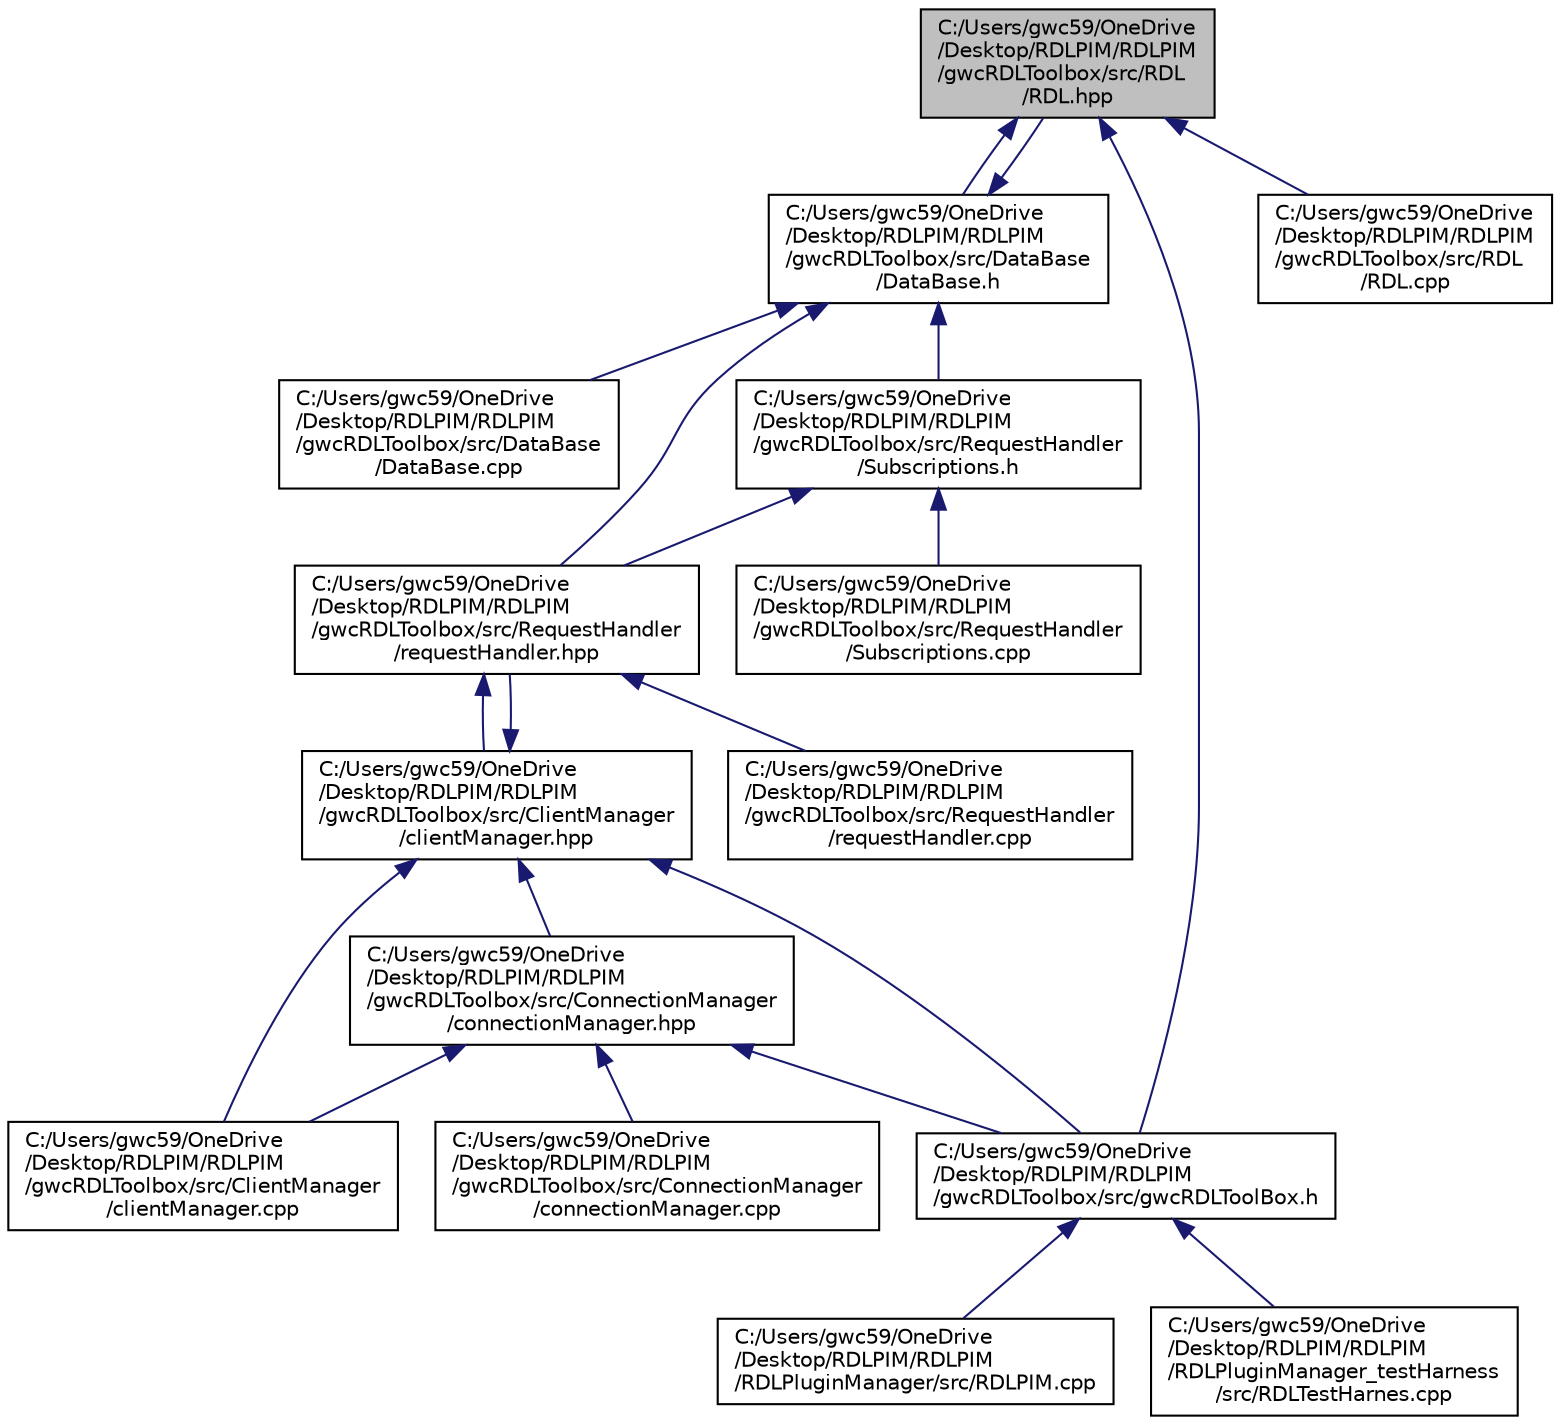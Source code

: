 digraph "C:/Users/gwc59/OneDrive/Desktop/RDLPIM/RDLPIM/gwcRDLToolbox/src/RDL/RDL.hpp"
{
 // LATEX_PDF_SIZE
  edge [fontname="Helvetica",fontsize="10",labelfontname="Helvetica",labelfontsize="10"];
  node [fontname="Helvetica",fontsize="10",shape=record];
  Node1 [label="C:/Users/gwc59/OneDrive\l/Desktop/RDLPIM/RDLPIM\l/gwcRDLToolbox/src/RDL\l/RDL.hpp",height=0.2,width=0.4,color="black", fillcolor="grey75", style="filled", fontcolor="black",tooltip=" "];
  Node1 -> Node2 [dir="back",color="midnightblue",fontsize="10",style="solid",fontname="Helvetica"];
  Node2 [label="C:/Users/gwc59/OneDrive\l/Desktop/RDLPIM/RDLPIM\l/gwcRDLToolbox/src/DataBase\l/DataBase.h",height=0.2,width=0.4,color="black", fillcolor="white", style="filled",URL="$_data_base_8h.html",tooltip=" "];
  Node2 -> Node3 [dir="back",color="midnightblue",fontsize="10",style="solid",fontname="Helvetica"];
  Node3 [label="C:/Users/gwc59/OneDrive\l/Desktop/RDLPIM/RDLPIM\l/gwcRDLToolbox/src/DataBase\l/DataBase.cpp",height=0.2,width=0.4,color="black", fillcolor="white", style="filled",URL="$_data_base_8cpp.html",tooltip=" "];
  Node2 -> Node1 [dir="back",color="midnightblue",fontsize="10",style="solid",fontname="Helvetica"];
  Node2 -> Node4 [dir="back",color="midnightblue",fontsize="10",style="solid",fontname="Helvetica"];
  Node4 [label="C:/Users/gwc59/OneDrive\l/Desktop/RDLPIM/RDLPIM\l/gwcRDLToolbox/src/RequestHandler\l/requestHandler.hpp",height=0.2,width=0.4,color="black", fillcolor="white", style="filled",URL="$request_handler_8hpp.html",tooltip=" "];
  Node4 -> Node5 [dir="back",color="midnightblue",fontsize="10",style="solid",fontname="Helvetica"];
  Node5 [label="C:/Users/gwc59/OneDrive\l/Desktop/RDLPIM/RDLPIM\l/gwcRDLToolbox/src/ClientManager\l/clientManager.hpp",height=0.2,width=0.4,color="black", fillcolor="white", style="filled",URL="$client_manager_8hpp.html",tooltip=" "];
  Node5 -> Node6 [dir="back",color="midnightblue",fontsize="10",style="solid",fontname="Helvetica"];
  Node6 [label="C:/Users/gwc59/OneDrive\l/Desktop/RDLPIM/RDLPIM\l/gwcRDLToolbox/src/ClientManager\l/clientManager.cpp",height=0.2,width=0.4,color="black", fillcolor="white", style="filled",URL="$client_manager_8cpp.html",tooltip=" "];
  Node5 -> Node7 [dir="back",color="midnightblue",fontsize="10",style="solid",fontname="Helvetica"];
  Node7 [label="C:/Users/gwc59/OneDrive\l/Desktop/RDLPIM/RDLPIM\l/gwcRDLToolbox/src/ConnectionManager\l/connectionManager.hpp",height=0.2,width=0.4,color="black", fillcolor="white", style="filled",URL="$connection_manager_8hpp.html",tooltip=" "];
  Node7 -> Node6 [dir="back",color="midnightblue",fontsize="10",style="solid",fontname="Helvetica"];
  Node7 -> Node8 [dir="back",color="midnightblue",fontsize="10",style="solid",fontname="Helvetica"];
  Node8 [label="C:/Users/gwc59/OneDrive\l/Desktop/RDLPIM/RDLPIM\l/gwcRDLToolbox/src/ConnectionManager\l/connectionManager.cpp",height=0.2,width=0.4,color="black", fillcolor="white", style="filled",URL="$connection_manager_8cpp.html",tooltip=" "];
  Node7 -> Node9 [dir="back",color="midnightblue",fontsize="10",style="solid",fontname="Helvetica"];
  Node9 [label="C:/Users/gwc59/OneDrive\l/Desktop/RDLPIM/RDLPIM\l/gwcRDLToolbox/src/gwcRDLToolBox.h",height=0.2,width=0.4,color="black", fillcolor="white", style="filled",URL="$gwc_r_d_l_tool_box_8h.html",tooltip=" "];
  Node9 -> Node10 [dir="back",color="midnightblue",fontsize="10",style="solid",fontname="Helvetica"];
  Node10 [label="C:/Users/gwc59/OneDrive\l/Desktop/RDLPIM/RDLPIM\l/RDLPluginManager/src/RDLPIM.cpp",height=0.2,width=0.4,color="black", fillcolor="white", style="filled",URL="$_r_d_l_p_i_m_8cpp.html",tooltip=" "];
  Node9 -> Node11 [dir="back",color="midnightblue",fontsize="10",style="solid",fontname="Helvetica"];
  Node11 [label="C:/Users/gwc59/OneDrive\l/Desktop/RDLPIM/RDLPIM\l/RDLPluginManager_testHarness\l/src/RDLTestHarnes.cpp",height=0.2,width=0.4,color="black", fillcolor="white", style="filled",URL="$_r_d_l_test_harnes_8cpp.html",tooltip=" "];
  Node5 -> Node9 [dir="back",color="midnightblue",fontsize="10",style="solid",fontname="Helvetica"];
  Node5 -> Node4 [dir="back",color="midnightblue",fontsize="10",style="solid",fontname="Helvetica"];
  Node4 -> Node12 [dir="back",color="midnightblue",fontsize="10",style="solid",fontname="Helvetica"];
  Node12 [label="C:/Users/gwc59/OneDrive\l/Desktop/RDLPIM/RDLPIM\l/gwcRDLToolbox/src/RequestHandler\l/requestHandler.cpp",height=0.2,width=0.4,color="black", fillcolor="white", style="filled",URL="$request_handler_8cpp.html",tooltip=" "];
  Node2 -> Node13 [dir="back",color="midnightblue",fontsize="10",style="solid",fontname="Helvetica"];
  Node13 [label="C:/Users/gwc59/OneDrive\l/Desktop/RDLPIM/RDLPIM\l/gwcRDLToolbox/src/RequestHandler\l/Subscriptions.h",height=0.2,width=0.4,color="black", fillcolor="white", style="filled",URL="$_subscriptions_8h.html",tooltip=" "];
  Node13 -> Node4 [dir="back",color="midnightblue",fontsize="10",style="solid",fontname="Helvetica"];
  Node13 -> Node14 [dir="back",color="midnightblue",fontsize="10",style="solid",fontname="Helvetica"];
  Node14 [label="C:/Users/gwc59/OneDrive\l/Desktop/RDLPIM/RDLPIM\l/gwcRDLToolbox/src/RequestHandler\l/Subscriptions.cpp",height=0.2,width=0.4,color="black", fillcolor="white", style="filled",URL="$_subscriptions_8cpp.html",tooltip=" "];
  Node1 -> Node9 [dir="back",color="midnightblue",fontsize="10",style="solid",fontname="Helvetica"];
  Node1 -> Node15 [dir="back",color="midnightblue",fontsize="10",style="solid",fontname="Helvetica"];
  Node15 [label="C:/Users/gwc59/OneDrive\l/Desktop/RDLPIM/RDLPIM\l/gwcRDLToolbox/src/RDL\l/RDL.cpp",height=0.2,width=0.4,color="black", fillcolor="white", style="filled",URL="$_r_d_l_8cpp.html",tooltip=" "];
}
